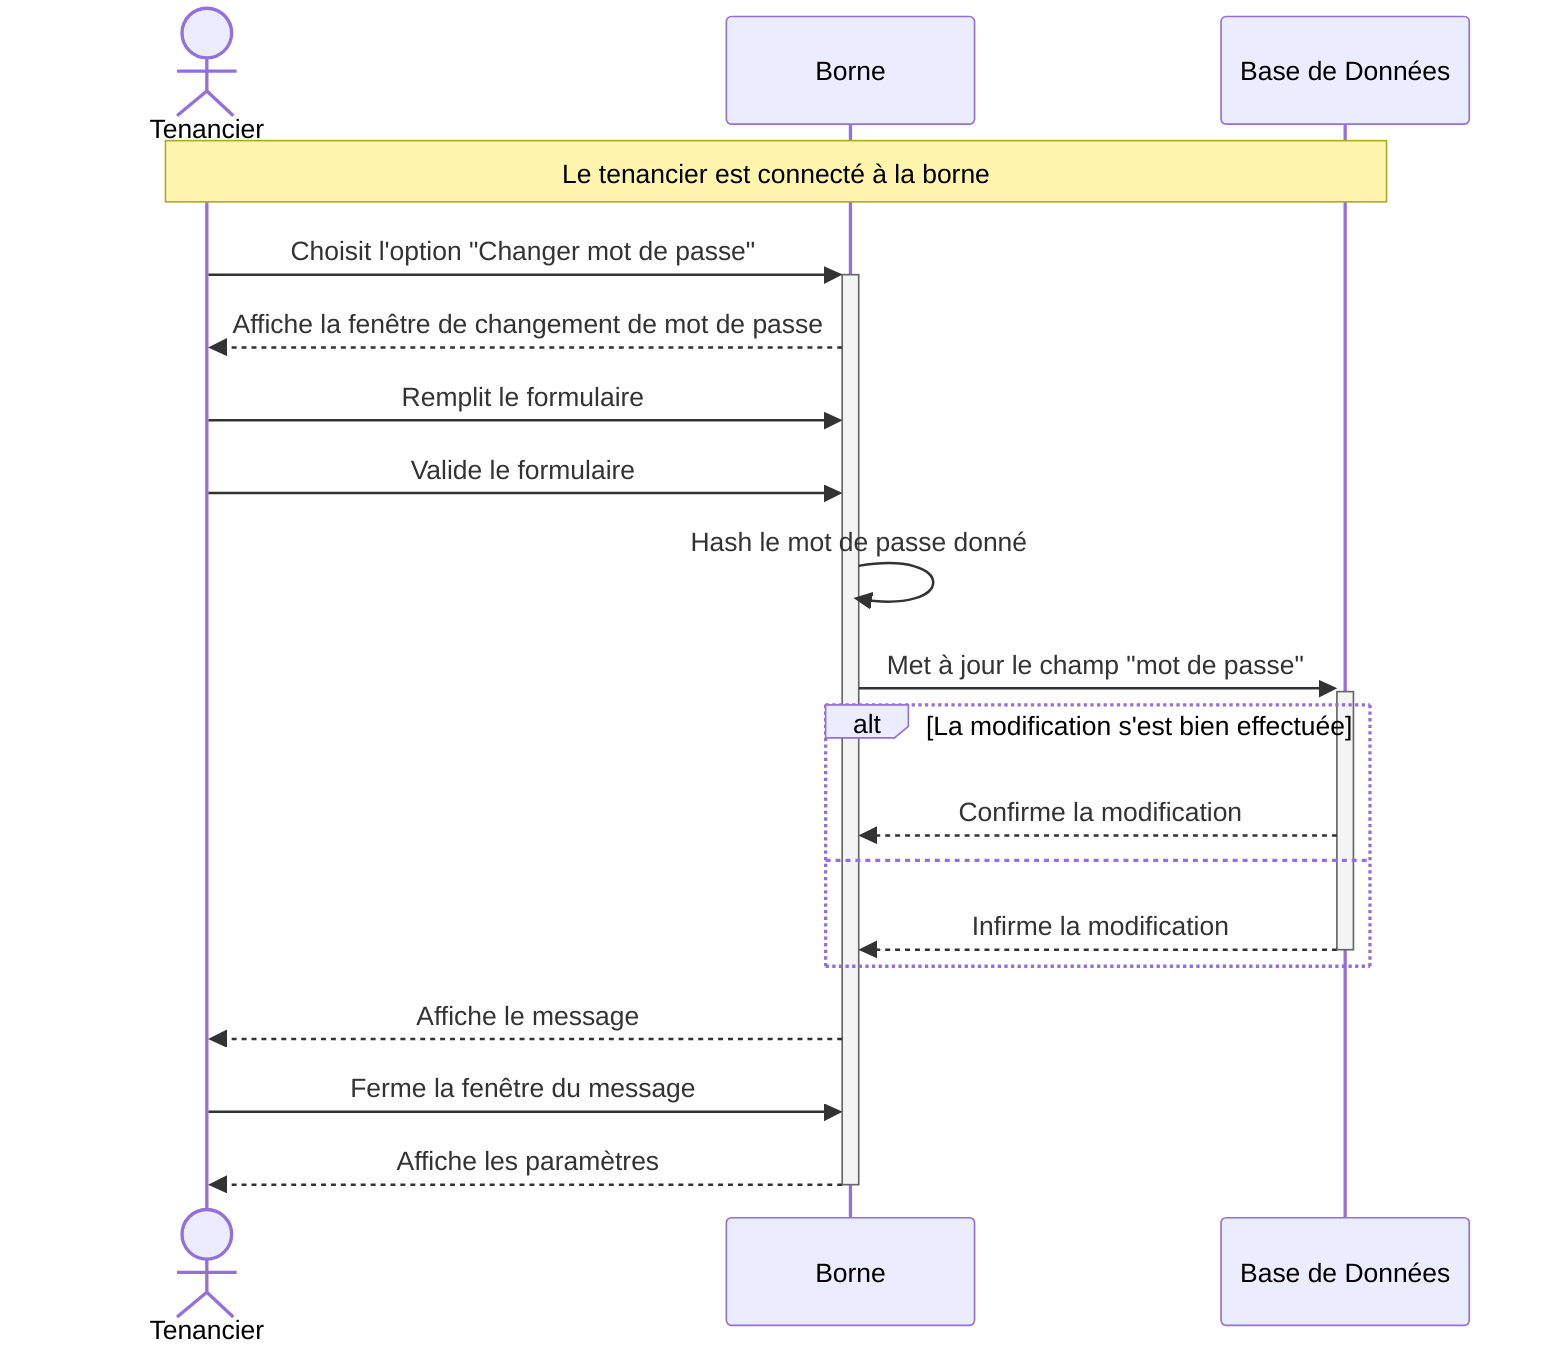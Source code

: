 sequenceDiagram
    actor T as Tenancier
    participant B as Borne
    participant DB as Base de Données

    Note over T, DB: Le tenancier est connecté à la borne

    T->>+B: Choisit l'option "Changer mot de passe"
    B-->>T: Affiche la fenêtre de changement de mot de passe
    T->>B: Remplit le formulaire
    T->>B: Valide le formulaire
    B->>B: Hash le mot de passe donné
    B->>+DB: Met à jour le champ "mot de passe"

    alt La modification s'est bien effectuée
        DB-->>B: Confirme la modification
    else
        DB-->>-B: Infirme la modification
    end

    B-->>T: Affiche le message
    T->>B: Ferme la fenêtre du message
    B-->>-T: Affiche les paramètres